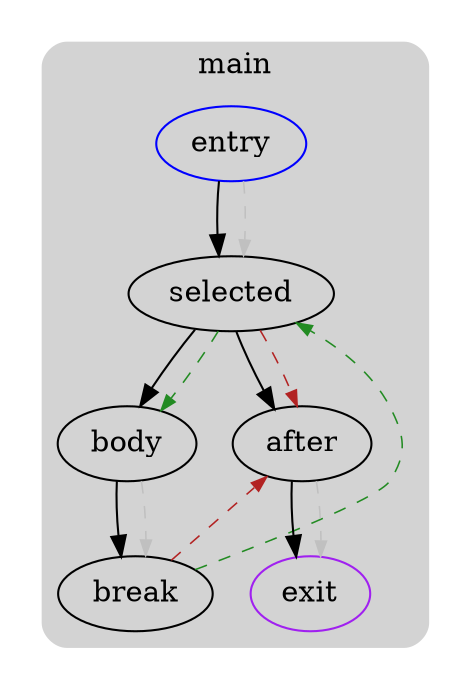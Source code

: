digraph G {
  compound=true
  subgraph cluster_ {
    peripheries=0
    subgraph cluster_0 {
      label="main"
      color=darkgray
      style=rounded
      bgcolor=lightgray
      cluster_0_0[label="entry",shape=oval,color=blue,rank=source]
      cluster_0_1[label="selected",shape=oval]
      cluster_0_2[label="body",shape=oval]
      cluster_0_3[label="break",shape=oval]
      cluster_0_4[label="after",shape=oval]
      cluster_0_exit[label=exit,color=purple,rank=sink]
      cluster_0_0 -> cluster_0_1 [color=black]
      cluster_0_1 -> cluster_0_2 [color=black]
      cluster_0_2 -> cluster_0_3 [color=black]
      cluster_0_1 -> cluster_0_4 [color=black]
      cluster_0_4 -> cluster_0_exit [color=black]
      cluster_0_0 -> cluster_0_1 [color=gray,style=dashed,constraint=false,penwidth=0.75,arrowsize=0.75]
      cluster_0_1 -> cluster_0_2 [color=forestgreen,style=dashed,constraint=false,penwidth=0.75,arrowsize=0.75]
      cluster_0_1 -> cluster_0_4 [color=firebrick,style=dashed,constraint=false,penwidth=0.75,arrowsize=0.75]
      cluster_0_2 -> cluster_0_3 [color=gray,style=dashed,constraint=false,penwidth=0.75,arrowsize=0.75]
      cluster_0_3 -> cluster_0_1 [color=forestgreen,style=dashed,constraint=false,penwidth=0.75,arrowsize=0.75]
      cluster_0_3 -> cluster_0_4 [color=firebrick,style=dashed,constraint=false,penwidth=0.75,arrowsize=0.75]
      cluster_0_4 -> cluster_0_exit [color=gray,style=dashed,constraint=false,penwidth=0.75,arrowsize=0.75]
    }
  }
}
